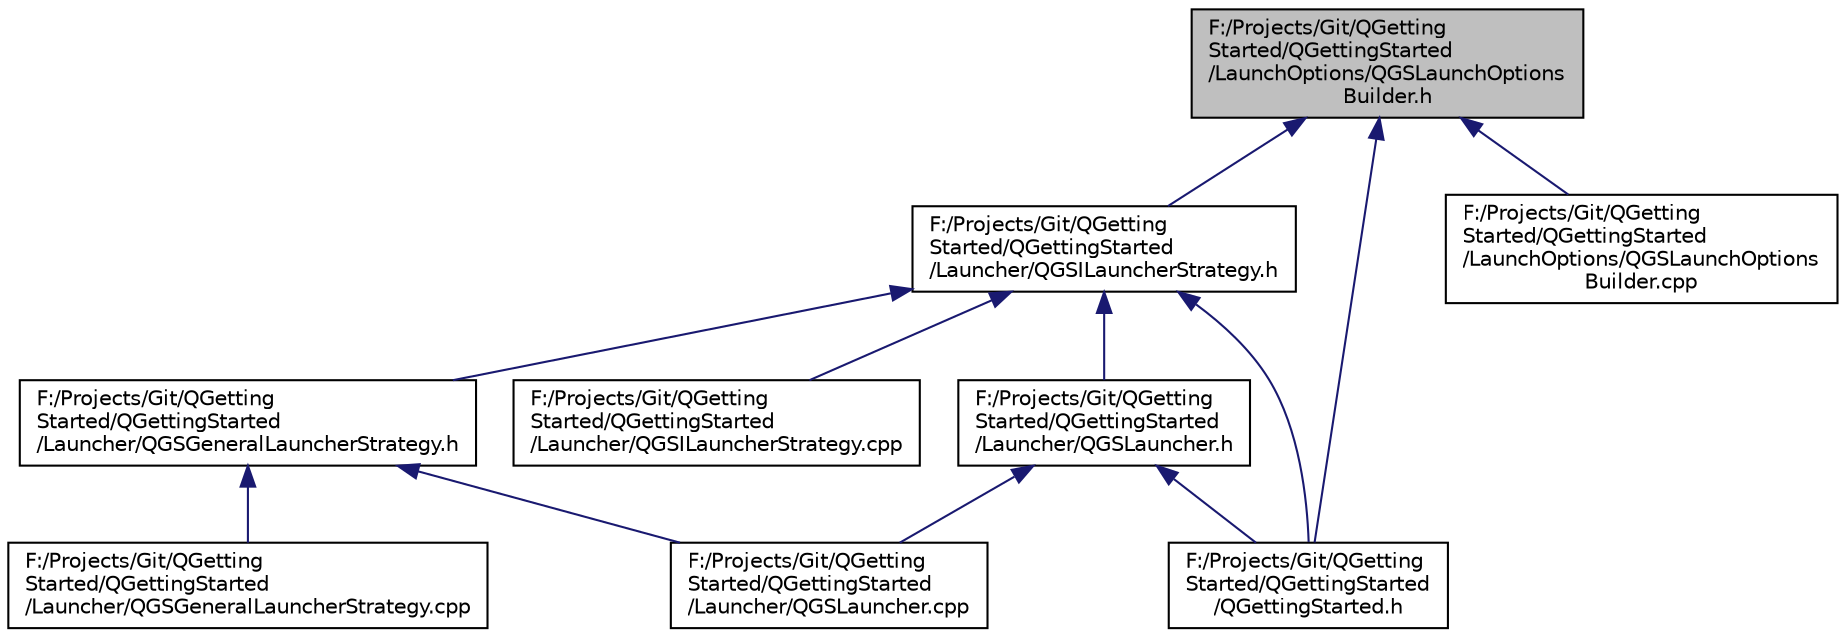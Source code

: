 digraph "F:/Projects/Git/QGettingStarted/QGettingStarted/LaunchOptions/QGSLaunchOptionsBuilder.h"
{
  edge [fontname="Helvetica",fontsize="10",labelfontname="Helvetica",labelfontsize="10"];
  node [fontname="Helvetica",fontsize="10",shape=record];
  Node38 [label="F:/Projects/Git/QGetting\lStarted/QGettingStarted\l/LaunchOptions/QGSLaunchOptions\lBuilder.h",height=0.2,width=0.4,color="black", fillcolor="grey75", style="filled", fontcolor="black"];
  Node38 -> Node39 [dir="back",color="midnightblue",fontsize="10",style="solid",fontname="Helvetica"];
  Node39 [label="F:/Projects/Git/QGetting\lStarted/QGettingStarted\l/Launcher/QGSILauncherStrategy.h",height=0.2,width=0.4,color="black", fillcolor="white", style="filled",URL="$_q_g_s_i_launcher_strategy_8h.html"];
  Node39 -> Node40 [dir="back",color="midnightblue",fontsize="10",style="solid",fontname="Helvetica"];
  Node40 [label="F:/Projects/Git/QGetting\lStarted/QGettingStarted\l/Launcher/QGSGeneralLauncherStrategy.h",height=0.2,width=0.4,color="black", fillcolor="white", style="filled",URL="$_q_g_s_general_launcher_strategy_8h.html"];
  Node40 -> Node41 [dir="back",color="midnightblue",fontsize="10",style="solid",fontname="Helvetica"];
  Node41 [label="F:/Projects/Git/QGetting\lStarted/QGettingStarted\l/Launcher/QGSGeneralLauncherStrategy.cpp",height=0.2,width=0.4,color="black", fillcolor="white", style="filled",URL="$_q_g_s_general_launcher_strategy_8cpp.html"];
  Node40 -> Node42 [dir="back",color="midnightblue",fontsize="10",style="solid",fontname="Helvetica"];
  Node42 [label="F:/Projects/Git/QGetting\lStarted/QGettingStarted\l/Launcher/QGSLauncher.cpp",height=0.2,width=0.4,color="black", fillcolor="white", style="filled",URL="$_q_g_s_launcher_8cpp.html"];
  Node39 -> Node43 [dir="back",color="midnightblue",fontsize="10",style="solid",fontname="Helvetica"];
  Node43 [label="F:/Projects/Git/QGetting\lStarted/QGettingStarted\l/Launcher/QGSILauncherStrategy.cpp",height=0.2,width=0.4,color="black", fillcolor="white", style="filled",URL="$_q_g_s_i_launcher_strategy_8cpp.html"];
  Node39 -> Node44 [dir="back",color="midnightblue",fontsize="10",style="solid",fontname="Helvetica"];
  Node44 [label="F:/Projects/Git/QGetting\lStarted/QGettingStarted\l/Launcher/QGSLauncher.h",height=0.2,width=0.4,color="black", fillcolor="white", style="filled",URL="$_q_g_s_launcher_8h.html"];
  Node44 -> Node42 [dir="back",color="midnightblue",fontsize="10",style="solid",fontname="Helvetica"];
  Node44 -> Node45 [dir="back",color="midnightblue",fontsize="10",style="solid",fontname="Helvetica"];
  Node45 [label="F:/Projects/Git/QGetting\lStarted/QGettingStarted\l/QGettingStarted.h",height=0.2,width=0.4,color="black", fillcolor="white", style="filled",URL="$_q_getting_started_8h.html"];
  Node39 -> Node45 [dir="back",color="midnightblue",fontsize="10",style="solid",fontname="Helvetica"];
  Node38 -> Node46 [dir="back",color="midnightblue",fontsize="10",style="solid",fontname="Helvetica"];
  Node46 [label="F:/Projects/Git/QGetting\lStarted/QGettingStarted\l/LaunchOptions/QGSLaunchOptions\lBuilder.cpp",height=0.2,width=0.4,color="black", fillcolor="white", style="filled",URL="$_q_g_s_launch_options_builder_8cpp.html"];
  Node38 -> Node45 [dir="back",color="midnightblue",fontsize="10",style="solid",fontname="Helvetica"];
}
